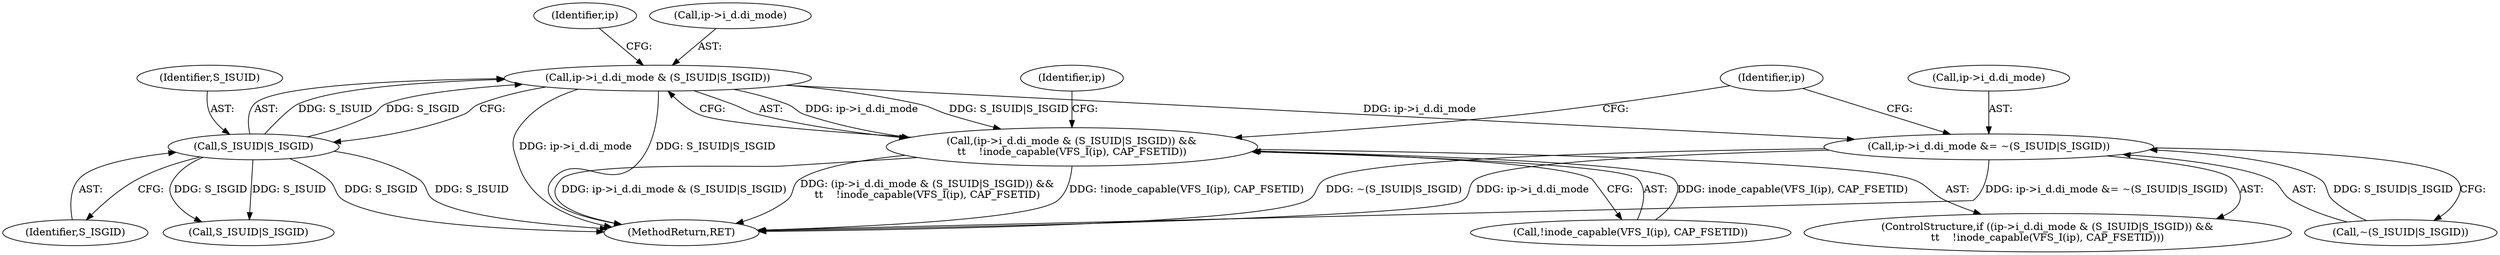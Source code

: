 digraph "0_linux_23adbe12ef7d3d4195e80800ab36b37bee28cd03_4@pointer" {
"1000542" [label="(Call,ip->i_d.di_mode & (S_ISUID|S_ISGID))"];
"1000548" [label="(Call,S_ISUID|S_ISGID)"];
"1000541" [label="(Call,(ip->i_d.di_mode & (S_ISUID|S_ISGID)) &&\n\t\t    !inode_capable(VFS_I(ip), CAP_FSETID))"];
"1000556" [label="(Call,ip->i_d.di_mode &= ~(S_ISUID|S_ISGID))"];
"1000556" [label="(Call,ip->i_d.di_mode &= ~(S_ISUID|S_ISGID))"];
"1000541" [label="(Call,(ip->i_d.di_mode & (S_ISUID|S_ISGID)) &&\n\t\t    !inode_capable(VFS_I(ip), CAP_FSETID))"];
"1000559" [label="(Identifier,ip)"];
"1000557" [label="(Call,ip->i_d.di_mode)"];
"1000548" [label="(Call,S_ISUID|S_ISGID)"];
"1000542" [label="(Call,ip->i_d.di_mode & (S_ISUID|S_ISGID))"];
"1000554" [label="(Identifier,ip)"];
"1000543" [label="(Call,ip->i_d.di_mode)"];
"1000687" [label="(MethodReturn,RET)"];
"1000540" [label="(ControlStructure,if ((ip->i_d.di_mode & (S_ISUID|S_ISGID)) &&\n\t\t    !inode_capable(VFS_I(ip), CAP_FSETID)))"];
"1000551" [label="(Call,!inode_capable(VFS_I(ip), CAP_FSETID))"];
"1000569" [label="(Identifier,ip)"];
"1000562" [label="(Call,~(S_ISUID|S_ISGID))"];
"1000550" [label="(Identifier,S_ISGID)"];
"1000563" [label="(Call,S_ISUID|S_ISGID)"];
"1000549" [label="(Identifier,S_ISUID)"];
"1000542" -> "1000541"  [label="AST: "];
"1000542" -> "1000548"  [label="CFG: "];
"1000543" -> "1000542"  [label="AST: "];
"1000548" -> "1000542"  [label="AST: "];
"1000554" -> "1000542"  [label="CFG: "];
"1000541" -> "1000542"  [label="CFG: "];
"1000542" -> "1000687"  [label="DDG: S_ISUID|S_ISGID"];
"1000542" -> "1000687"  [label="DDG: ip->i_d.di_mode"];
"1000542" -> "1000541"  [label="DDG: ip->i_d.di_mode"];
"1000542" -> "1000541"  [label="DDG: S_ISUID|S_ISGID"];
"1000548" -> "1000542"  [label="DDG: S_ISUID"];
"1000548" -> "1000542"  [label="DDG: S_ISGID"];
"1000542" -> "1000556"  [label="DDG: ip->i_d.di_mode"];
"1000548" -> "1000550"  [label="CFG: "];
"1000549" -> "1000548"  [label="AST: "];
"1000550" -> "1000548"  [label="AST: "];
"1000548" -> "1000687"  [label="DDG: S_ISGID"];
"1000548" -> "1000687"  [label="DDG: S_ISUID"];
"1000548" -> "1000563"  [label="DDG: S_ISUID"];
"1000548" -> "1000563"  [label="DDG: S_ISGID"];
"1000541" -> "1000540"  [label="AST: "];
"1000541" -> "1000551"  [label="CFG: "];
"1000551" -> "1000541"  [label="AST: "];
"1000559" -> "1000541"  [label="CFG: "];
"1000569" -> "1000541"  [label="CFG: "];
"1000541" -> "1000687"  [label="DDG: ip->i_d.di_mode & (S_ISUID|S_ISGID)"];
"1000541" -> "1000687"  [label="DDG: !inode_capable(VFS_I(ip), CAP_FSETID)"];
"1000541" -> "1000687"  [label="DDG: (ip->i_d.di_mode & (S_ISUID|S_ISGID)) &&\n\t\t    !inode_capable(VFS_I(ip), CAP_FSETID)"];
"1000551" -> "1000541"  [label="DDG: inode_capable(VFS_I(ip), CAP_FSETID)"];
"1000556" -> "1000540"  [label="AST: "];
"1000556" -> "1000562"  [label="CFG: "];
"1000557" -> "1000556"  [label="AST: "];
"1000562" -> "1000556"  [label="AST: "];
"1000569" -> "1000556"  [label="CFG: "];
"1000556" -> "1000687"  [label="DDG: ~(S_ISUID|S_ISGID)"];
"1000556" -> "1000687"  [label="DDG: ip->i_d.di_mode"];
"1000556" -> "1000687"  [label="DDG: ip->i_d.di_mode &= ~(S_ISUID|S_ISGID)"];
"1000562" -> "1000556"  [label="DDG: S_ISUID|S_ISGID"];
}
